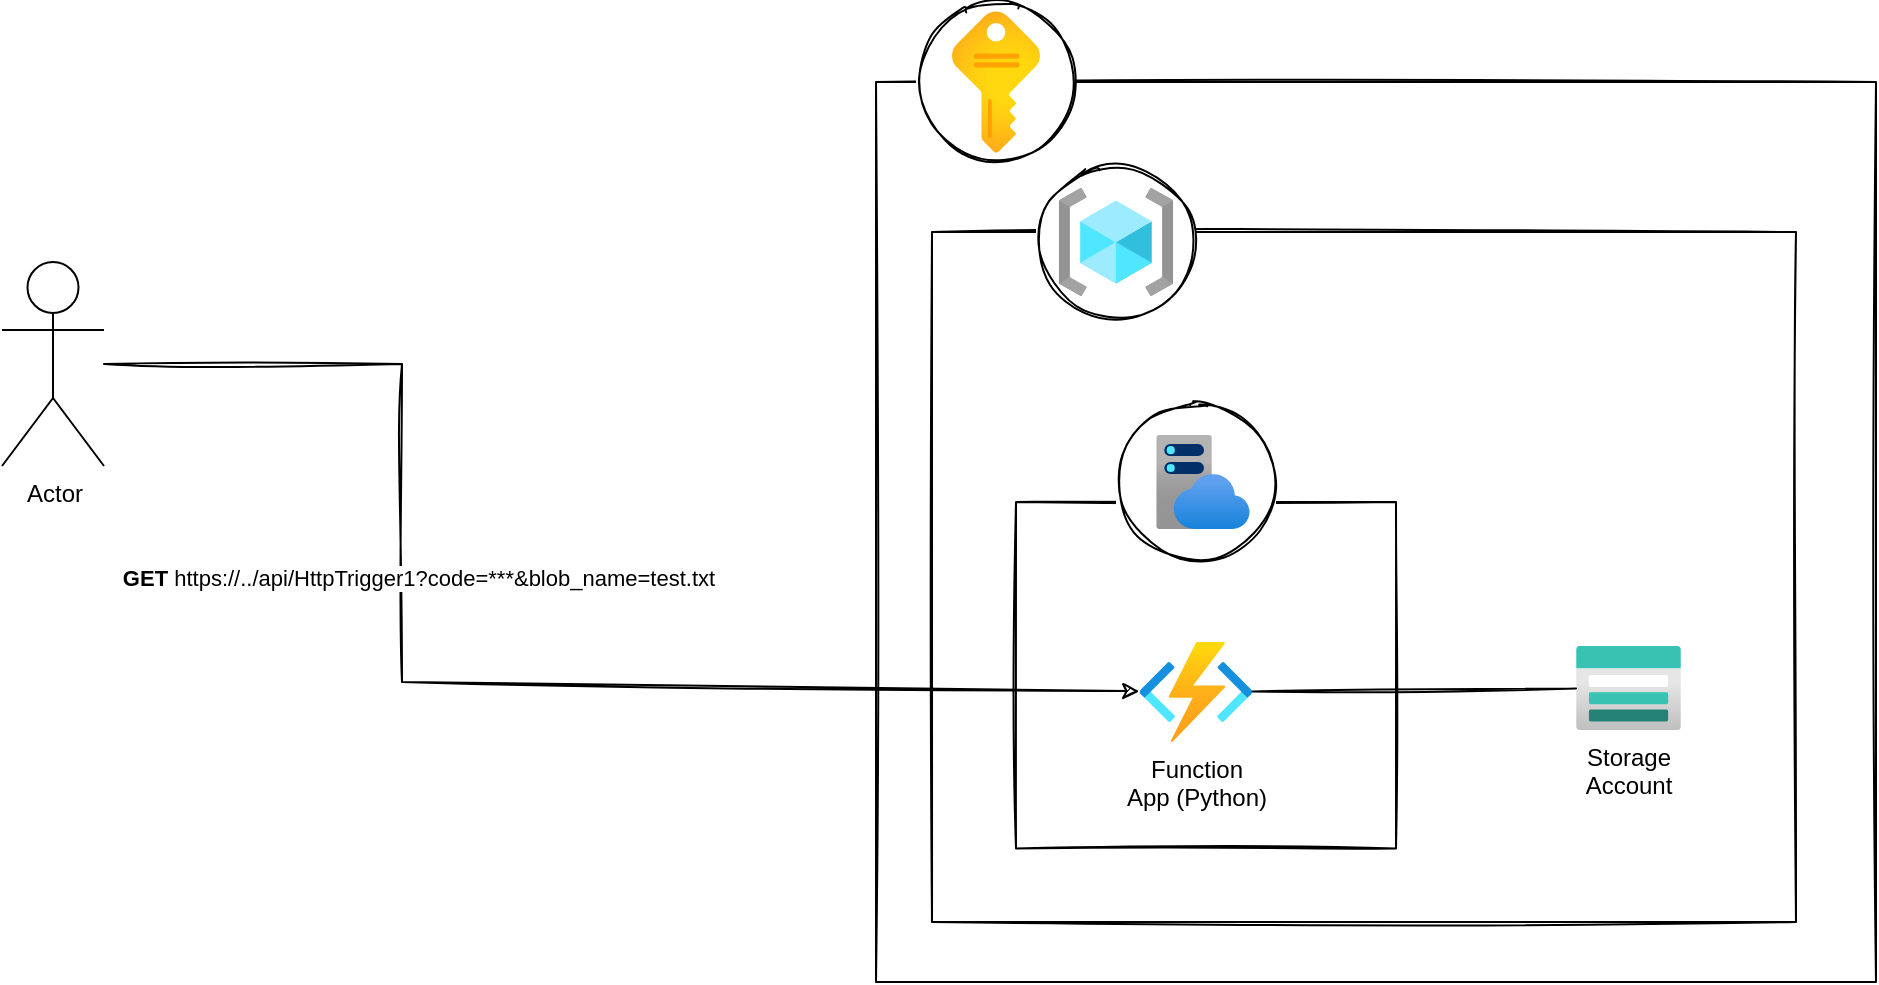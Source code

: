<mxfile version="19.0.3" type="device"><diagram id="CLcUvMbNMKuN6dUyStNZ" name="Page-1"><mxGraphModel dx="1234" dy="791" grid="1" gridSize="10" guides="1" tooltips="1" connect="1" arrows="1" fold="1" page="1" pageScale="1" pageWidth="827" pageHeight="1169" math="0" shadow="0"><root><mxCell id="0"/><mxCell id="1" parent="0"/><mxCell id="01N7iV3pZvNnaT1FZnw8-7" value="" style="rounded=0;whiteSpace=wrap;html=1;fillColor=none;sketch=1;" parent="1" vertex="1"><mxGeometry x="507" y="110" width="500" height="450" as="geometry"/></mxCell><mxCell id="01N7iV3pZvNnaT1FZnw8-16" value="" style="rounded=0;whiteSpace=wrap;html=1;fillColor=none;sketch=1;" parent="1" vertex="1"><mxGeometry x="535" y="185" width="432" height="345" as="geometry"/></mxCell><mxCell id="01N7iV3pZvNnaT1FZnw8-4" value="Storage&lt;br&gt;Account" style="aspect=fixed;html=1;points=[];align=center;image;fontSize=12;image=img/lib/azure2/storage/Storage_Accounts.svg;" parent="1" vertex="1"><mxGeometry x="857" y="392" width="52.5" height="42" as="geometry"/></mxCell><mxCell id="01N7iV3pZvNnaT1FZnw8-9" value="" style="group;fillColor=default;" parent="1" vertex="1" connectable="0"><mxGeometry x="527" y="70" width="80" height="80" as="geometry"/></mxCell><mxCell id="01N7iV3pZvNnaT1FZnw8-8" value="" style="ellipse;whiteSpace=wrap;html=1;aspect=fixed;rounded=0;sketch=1;fillColor=none;" parent="01N7iV3pZvNnaT1FZnw8-9" vertex="1"><mxGeometry width="80" height="80" as="geometry"/></mxCell><mxCell id="01N7iV3pZvNnaT1FZnw8-6" value="" style="aspect=fixed;html=1;points=[];align=center;image;fontSize=12;image=img/lib/azure2/general/Subscriptions.svg;" parent="01N7iV3pZvNnaT1FZnw8-9" vertex="1"><mxGeometry x="18" y="4.5" width="44" height="71" as="geometry"/></mxCell><mxCell id="01N7iV3pZvNnaT1FZnw8-11" value="" style="group;fillColor=default;" parent="1" vertex="1" connectable="0"><mxGeometry x="587" y="150" width="80" height="80" as="geometry"/></mxCell><mxCell id="01N7iV3pZvNnaT1FZnw8-10" value="" style="ellipse;whiteSpace=wrap;html=1;aspect=fixed;rounded=0;sketch=1;fillColor=none;" parent="01N7iV3pZvNnaT1FZnw8-11" vertex="1"><mxGeometry width="80" height="80" as="geometry"/></mxCell><mxCell id="01N7iV3pZvNnaT1FZnw8-5" value="" style="aspect=fixed;html=1;points=[];align=center;image;fontSize=12;image=img/lib/azure2/general/Resource_Groups.svg;" parent="01N7iV3pZvNnaT1FZnw8-11" vertex="1"><mxGeometry x="11.31" y="13" width="57.38" height="54" as="geometry"/></mxCell><mxCell id="01N7iV3pZvNnaT1FZnw8-17" value="" style="rounded=0;whiteSpace=wrap;html=1;fillColor=none;sketch=1;" parent="1" vertex="1"><mxGeometry x="577" y="320" width="190" height="173.25" as="geometry"/></mxCell><mxCell id="01N7iV3pZvNnaT1FZnw8-18" value="" style="group;fillColor=default;" parent="1" vertex="1" connectable="0"><mxGeometry x="627" y="270" width="80" height="80" as="geometry"/></mxCell><mxCell id="01N7iV3pZvNnaT1FZnw8-12" value="" style="ellipse;whiteSpace=wrap;html=1;aspect=fixed;rounded=0;sketch=1;fillColor=none;" parent="01N7iV3pZvNnaT1FZnw8-18" vertex="1"><mxGeometry width="80" height="80" as="geometry"/></mxCell><mxCell id="01N7iV3pZvNnaT1FZnw8-3" value="" style="aspect=fixed;html=1;points=[];align=center;image;fontSize=12;image=img/lib/azure2/app_services/App_Service_Plans.svg;" parent="01N7iV3pZvNnaT1FZnw8-18" vertex="1"><mxGeometry x="20" y="16.5" width="47" height="47" as="geometry"/></mxCell><mxCell id="01N7iV3pZvNnaT1FZnw8-2" value="Function&lt;br&gt;App (Python)" style="aspect=fixed;html=1;points=[];align=center;image;fontSize=12;image=img/lib/azure2/compute/Function_Apps.svg;" parent="1" vertex="1"><mxGeometry x="638.66" y="390" width="56.67" height="50" as="geometry"/></mxCell><mxCell id="01N7iV3pZvNnaT1FZnw8-19" value="" style="endArrow=none;html=1;rounded=0;sketch=1;" parent="1" source="01N7iV3pZvNnaT1FZnw8-2" target="01N7iV3pZvNnaT1FZnw8-4" edge="1"><mxGeometry width="50" height="50" relative="1" as="geometry"><mxPoint x="837" y="420" as="sourcePoint"/><mxPoint x="887" y="370" as="targetPoint"/></mxGeometry></mxCell><mxCell id="wTG9WqQP-EPNO9ZvE3D2-1" value="Actor" style="shape=umlActor;verticalLabelPosition=bottom;verticalAlign=top;html=1;outlineConnect=0;" vertex="1" parent="1"><mxGeometry x="70" y="200" width="51" height="102" as="geometry"/></mxCell><mxCell id="wTG9WqQP-EPNO9ZvE3D2-2" value="" style="endArrow=classic;html=1;rounded=0;sketch=1;" edge="1" parent="1" source="wTG9WqQP-EPNO9ZvE3D2-1" target="01N7iV3pZvNnaT1FZnw8-2"><mxGeometry width="50" height="50" relative="1" as="geometry"><mxPoint x="570" y="430" as="sourcePoint"/><mxPoint x="620" y="380" as="targetPoint"/><Array as="points"><mxPoint x="270" y="251"/><mxPoint x="270" y="410"/></Array></mxGeometry></mxCell><mxCell id="wTG9WqQP-EPNO9ZvE3D2-4" value="&lt;b&gt;GET&amp;nbsp;&lt;/b&gt;https://../api/HttpTrigger1?code=***&amp;amp;blob_name=test.txt" style="edgeLabel;html=1;align=center;verticalAlign=middle;resizable=0;points=[];" vertex="1" connectable="0" parent="wTG9WqQP-EPNO9ZvE3D2-2"><mxGeometry x="-0.611" y="3" relative="1" as="geometry"><mxPoint x="25" y="110" as="offset"/></mxGeometry></mxCell></root></mxGraphModel></diagram></mxfile>